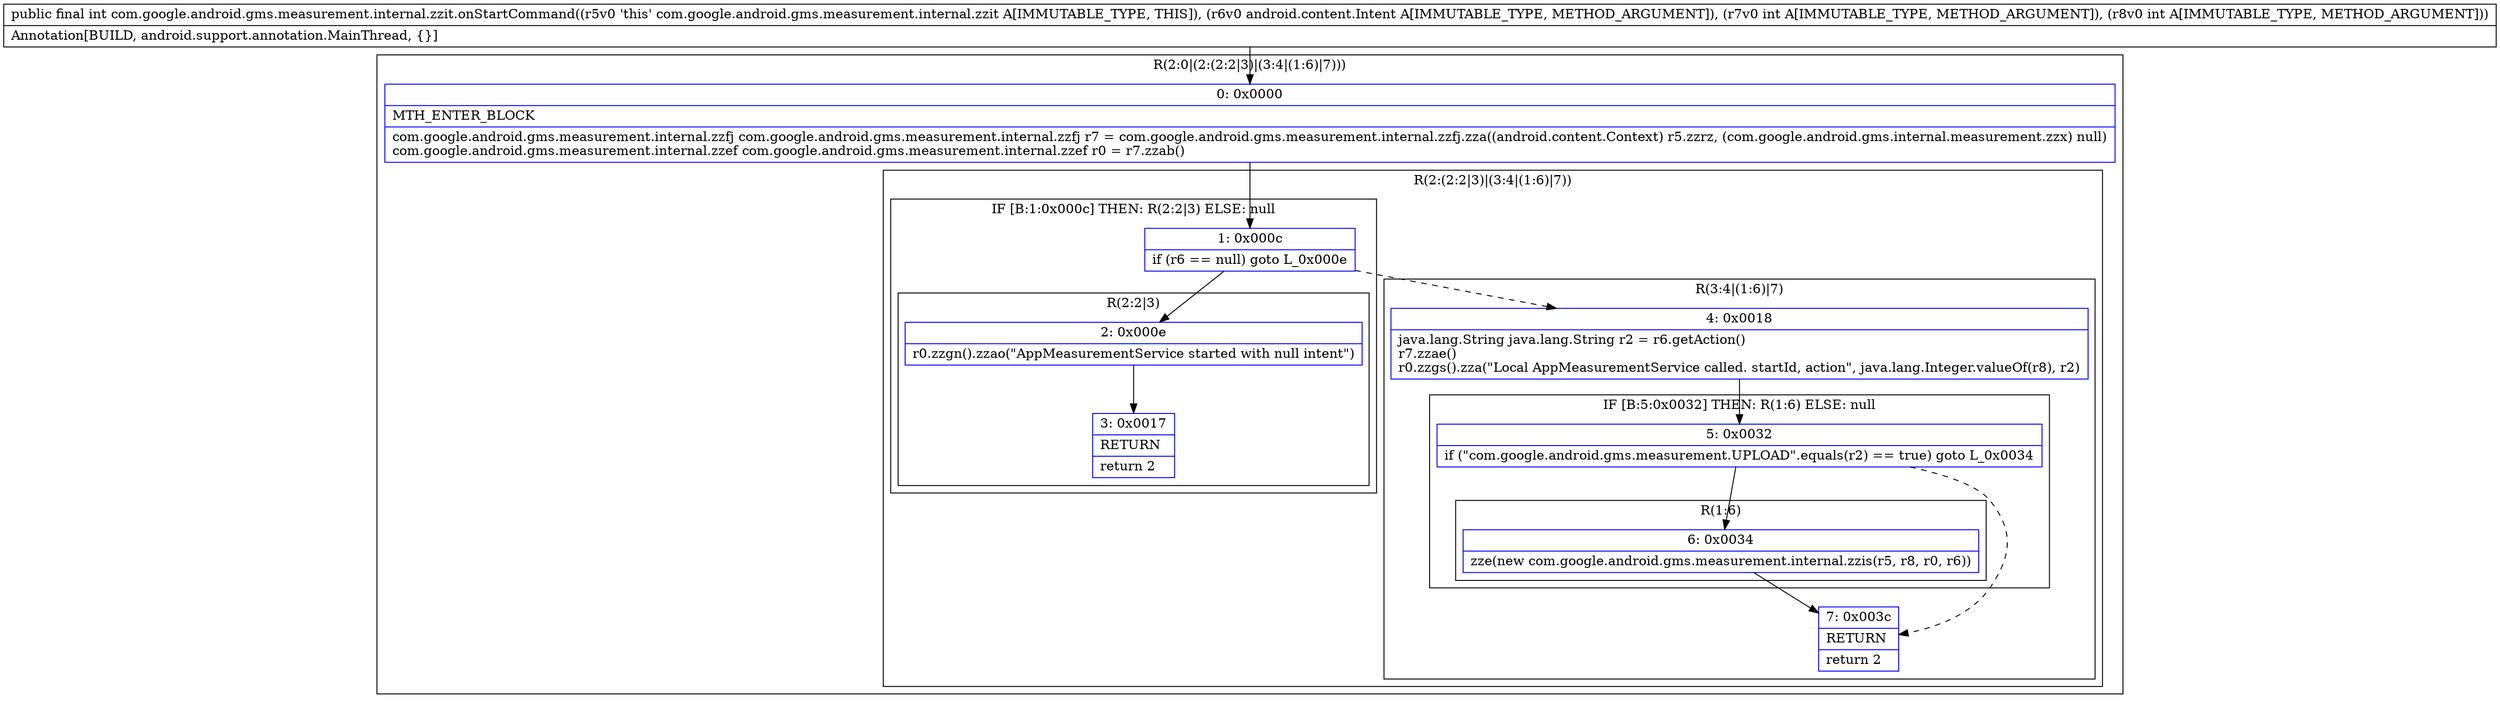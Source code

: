 digraph "CFG forcom.google.android.gms.measurement.internal.zzit.onStartCommand(Landroid\/content\/Intent;II)I" {
subgraph cluster_Region_1831711162 {
label = "R(2:0|(2:(2:2|3)|(3:4|(1:6)|7)))";
node [shape=record,color=blue];
Node_0 [shape=record,label="{0\:\ 0x0000|MTH_ENTER_BLOCK\l|com.google.android.gms.measurement.internal.zzfj com.google.android.gms.measurement.internal.zzfj r7 = com.google.android.gms.measurement.internal.zzfj.zza((android.content.Context) r5.zzrz, (com.google.android.gms.internal.measurement.zzx) null)\lcom.google.android.gms.measurement.internal.zzef com.google.android.gms.measurement.internal.zzef r0 = r7.zzab()\l}"];
subgraph cluster_Region_781920598 {
label = "R(2:(2:2|3)|(3:4|(1:6)|7))";
node [shape=record,color=blue];
subgraph cluster_IfRegion_959536351 {
label = "IF [B:1:0x000c] THEN: R(2:2|3) ELSE: null";
node [shape=record,color=blue];
Node_1 [shape=record,label="{1\:\ 0x000c|if (r6 == null) goto L_0x000e\l}"];
subgraph cluster_Region_188161753 {
label = "R(2:2|3)";
node [shape=record,color=blue];
Node_2 [shape=record,label="{2\:\ 0x000e|r0.zzgn().zzao(\"AppMeasurementService started with null intent\")\l}"];
Node_3 [shape=record,label="{3\:\ 0x0017|RETURN\l|return 2\l}"];
}
}
subgraph cluster_Region_2137038203 {
label = "R(3:4|(1:6)|7)";
node [shape=record,color=blue];
Node_4 [shape=record,label="{4\:\ 0x0018|java.lang.String java.lang.String r2 = r6.getAction()\lr7.zzae()\lr0.zzgs().zza(\"Local AppMeasurementService called. startId, action\", java.lang.Integer.valueOf(r8), r2)\l}"];
subgraph cluster_IfRegion_903014950 {
label = "IF [B:5:0x0032] THEN: R(1:6) ELSE: null";
node [shape=record,color=blue];
Node_5 [shape=record,label="{5\:\ 0x0032|if (\"com.google.android.gms.measurement.UPLOAD\".equals(r2) == true) goto L_0x0034\l}"];
subgraph cluster_Region_896675155 {
label = "R(1:6)";
node [shape=record,color=blue];
Node_6 [shape=record,label="{6\:\ 0x0034|zze(new com.google.android.gms.measurement.internal.zzis(r5, r8, r0, r6))\l}"];
}
}
Node_7 [shape=record,label="{7\:\ 0x003c|RETURN\l|return 2\l}"];
}
}
}
MethodNode[shape=record,label="{public final int com.google.android.gms.measurement.internal.zzit.onStartCommand((r5v0 'this' com.google.android.gms.measurement.internal.zzit A[IMMUTABLE_TYPE, THIS]), (r6v0 android.content.Intent A[IMMUTABLE_TYPE, METHOD_ARGUMENT]), (r7v0 int A[IMMUTABLE_TYPE, METHOD_ARGUMENT]), (r8v0 int A[IMMUTABLE_TYPE, METHOD_ARGUMENT]))  | Annotation[BUILD, android.support.annotation.MainThread, \{\}]\l}"];
MethodNode -> Node_0;
Node_0 -> Node_1;
Node_1 -> Node_2;
Node_1 -> Node_4[style=dashed];
Node_2 -> Node_3;
Node_4 -> Node_5;
Node_5 -> Node_6;
Node_5 -> Node_7[style=dashed];
Node_6 -> Node_7;
}

